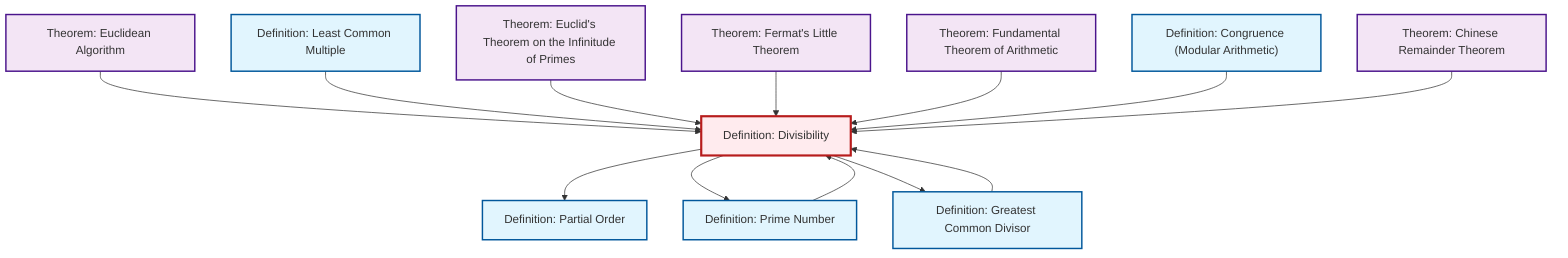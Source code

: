graph TD
    classDef definition fill:#e1f5fe,stroke:#01579b,stroke-width:2px
    classDef theorem fill:#f3e5f5,stroke:#4a148c,stroke-width:2px
    classDef axiom fill:#fff3e0,stroke:#e65100,stroke-width:2px
    classDef example fill:#e8f5e9,stroke:#1b5e20,stroke-width:2px
    classDef current fill:#ffebee,stroke:#b71c1c,stroke-width:3px
    thm-fermat-little["Theorem: Fermat's Little Theorem"]:::theorem
    def-lcm["Definition: Least Common Multiple"]:::definition
    def-partial-order["Definition: Partial Order"]:::definition
    thm-chinese-remainder["Theorem: Chinese Remainder Theorem"]:::theorem
    thm-euclidean-algorithm["Theorem: Euclidean Algorithm"]:::theorem
    def-gcd["Definition: Greatest Common Divisor"]:::definition
    def-divisibility["Definition: Divisibility"]:::definition
    def-prime["Definition: Prime Number"]:::definition
    thm-fundamental-arithmetic["Theorem: Fundamental Theorem of Arithmetic"]:::theorem
    thm-euclid-infinitude-primes["Theorem: Euclid's Theorem on the Infinitude of Primes"]:::theorem
    def-congruence["Definition: Congruence (Modular Arithmetic)"]:::definition
    thm-euclidean-algorithm --> def-divisibility
    def-lcm --> def-divisibility
    def-divisibility --> def-partial-order
    def-divisibility --> def-prime
    thm-euclid-infinitude-primes --> def-divisibility
    def-prime --> def-divisibility
    thm-fermat-little --> def-divisibility
    thm-fundamental-arithmetic --> def-divisibility
    def-gcd --> def-divisibility
    def-divisibility --> def-gcd
    def-congruence --> def-divisibility
    thm-chinese-remainder --> def-divisibility
    class def-divisibility current